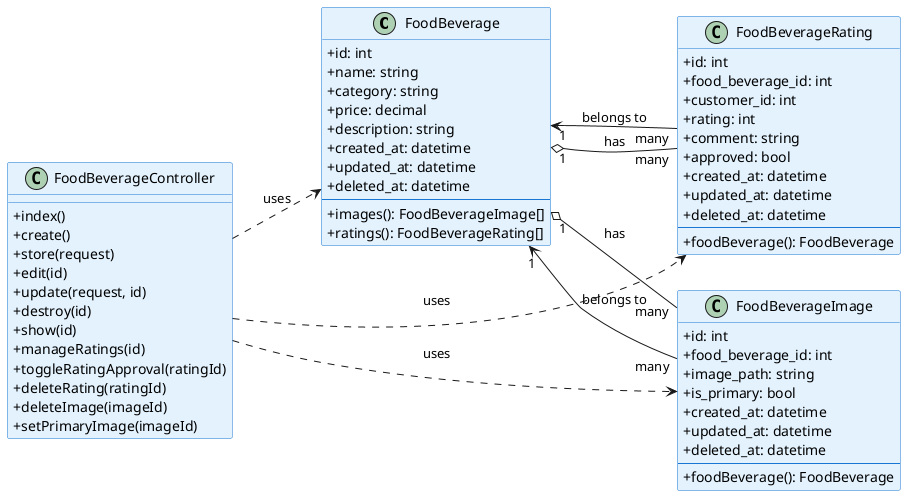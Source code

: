 @startuml Class Diagram - Menu F&B

left to right direction

' Styling
skinparam classAttributeIconSize 0
skinparam class {
    BackgroundColor #E3F2FD
    BorderColor #1976D2
}

' === Model FoodBeverage ===
class FoodBeverage {
    +id: int
    +name: string
    +category: string
    +price: decimal
    +description: string
    +created_at: datetime
    +updated_at: datetime
    +deleted_at: datetime
    --
    +images(): FoodBeverageImage[]
    +ratings(): FoodBeverageRating[]
}

' === Model FoodBeverageImage ===
class FoodBeverageImage {
    +id: int
    +food_beverage_id: int
    +image_path: string
    +is_primary: bool
    +created_at: datetime
    +updated_at: datetime
    +deleted_at: datetime
    --
    +foodBeverage(): FoodBeverage
}

' === Model FoodBeverageRating ===
class FoodBeverageRating {
    +id: int
    +food_beverage_id: int
    +customer_id: int
    +rating: int
    +comment: string
    +approved: bool
    +created_at: datetime
    +updated_at: datetime
    +deleted_at: datetime
    --
    +foodBeverage(): FoodBeverage
}

' === FoodBeverageController ===
class FoodBeverageController {
    +index()
    +create()
    +store(request)
    +edit(id)
    +update(request, id)
    +destroy(id)
    +show(id)
    +manageRatings(id)
    +toggleRatingApproval(ratingId)
    +deleteRating(ratingId)
    +deleteImage(imageId)
    +setPrimaryImage(imageId)
}

' === Relasi ===
FoodBeverage "1" o-- "many" FoodBeverageImage : has
FoodBeverage "1" o-- "many" FoodBeverageRating : has
FoodBeverageImage "many" --> "1" FoodBeverage : belongs to
FoodBeverageRating "many" --> "1" FoodBeverage : belongs to
FoodBeverageController ..> FoodBeverage : uses
FoodBeverageController ..> FoodBeverageImage : uses
FoodBeverageController ..> FoodBeverageRating : uses

@enduml